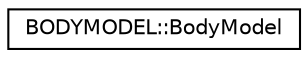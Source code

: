 digraph "Graphical Class Hierarchy"
{
 // LATEX_PDF_SIZE
  edge [fontname="Helvetica",fontsize="10",labelfontname="Helvetica",labelfontsize="10"];
  node [fontname="Helvetica",fontsize="10",shape=record];
  rankdir="LR";
  Node0 [label="BODYMODEL::BodyModel",height=0.2,width=0.4,color="black", fillcolor="white", style="filled",URL="$classBODYMODEL_1_1BodyModel.html",tooltip="Class for a body."];
}
